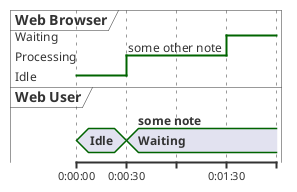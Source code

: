 {
  "sha1": "httnshtit2dysoy0l04m7b707uedf1",
  "insertion": {
    "when": "2024-06-03T18:59:30.001Z",
    "url": "https://forum.plantuml.net/7019/hh-mm-ss-time-format-in-timing-diagram?show=10028#c10028",
    "user": "plantuml@gmail.com"
  }
}
@startuml
robust "Web Browser" as WB
concise "Web User" as WU

@0
WU is Idle
WB is Idle

@0:00:30
WU is Waiting : some note
WB is Processing : some other note

@0:01:30
WB is Waiting
@enduml
